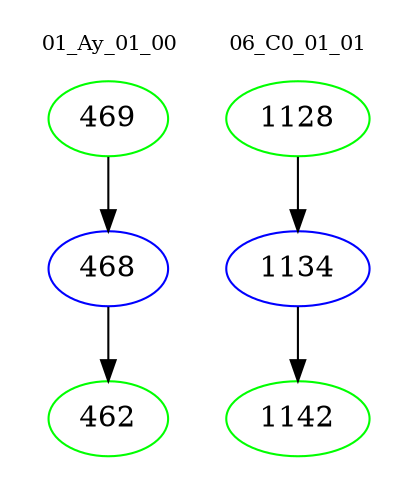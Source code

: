 digraph{
subgraph cluster_0 {
color = white
label = "01_Ay_01_00";
fontsize=10;
T0_469 [label="469", color="green"]
T0_469 -> T0_468 [color="black"]
T0_468 [label="468", color="blue"]
T0_468 -> T0_462 [color="black"]
T0_462 [label="462", color="green"]
}
subgraph cluster_1 {
color = white
label = "06_C0_01_01";
fontsize=10;
T1_1128 [label="1128", color="green"]
T1_1128 -> T1_1134 [color="black"]
T1_1134 [label="1134", color="blue"]
T1_1134 -> T1_1142 [color="black"]
T1_1142 [label="1142", color="green"]
}
}
